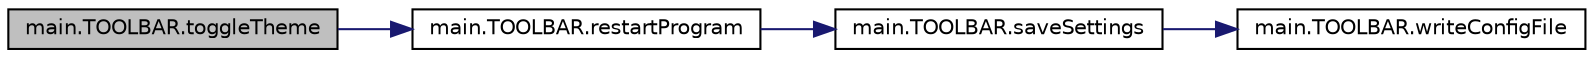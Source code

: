 digraph "main.TOOLBAR.toggleTheme"
{
 // LATEX_PDF_SIZE
  edge [fontname="Helvetica",fontsize="10",labelfontname="Helvetica",labelfontsize="10"];
  node [fontname="Helvetica",fontsize="10",shape=record];
  rankdir="LR";
  Node1 [label="main.TOOLBAR.toggleTheme",height=0.2,width=0.4,color="black", fillcolor="grey75", style="filled", fontcolor="black",tooltip=" "];
  Node1 -> Node2 [color="midnightblue",fontsize="10",style="solid",fontname="Helvetica"];
  Node2 [label="main.TOOLBAR.restartProgram",height=0.2,width=0.4,color="black", fillcolor="white", style="filled",URL="$classmain_1_1_t_o_o_l_b_a_r.html#a5e6998caa0f9de17fa8210bdbe14f5d7",tooltip=" "];
  Node2 -> Node3 [color="midnightblue",fontsize="10",style="solid",fontname="Helvetica"];
  Node3 [label="main.TOOLBAR.saveSettings",height=0.2,width=0.4,color="black", fillcolor="white", style="filled",URL="$classmain_1_1_t_o_o_l_b_a_r.html#ad6f976c44269e6b48d9ec9998f4201c1",tooltip=" "];
  Node3 -> Node4 [color="midnightblue",fontsize="10",style="solid",fontname="Helvetica"];
  Node4 [label="main.TOOLBAR.writeConfigFile",height=0.2,width=0.4,color="black", fillcolor="white", style="filled",URL="$classmain_1_1_t_o_o_l_b_a_r.html#a1239829c416bbe0e6166b2b1dfd43fdd",tooltip=" "];
}
